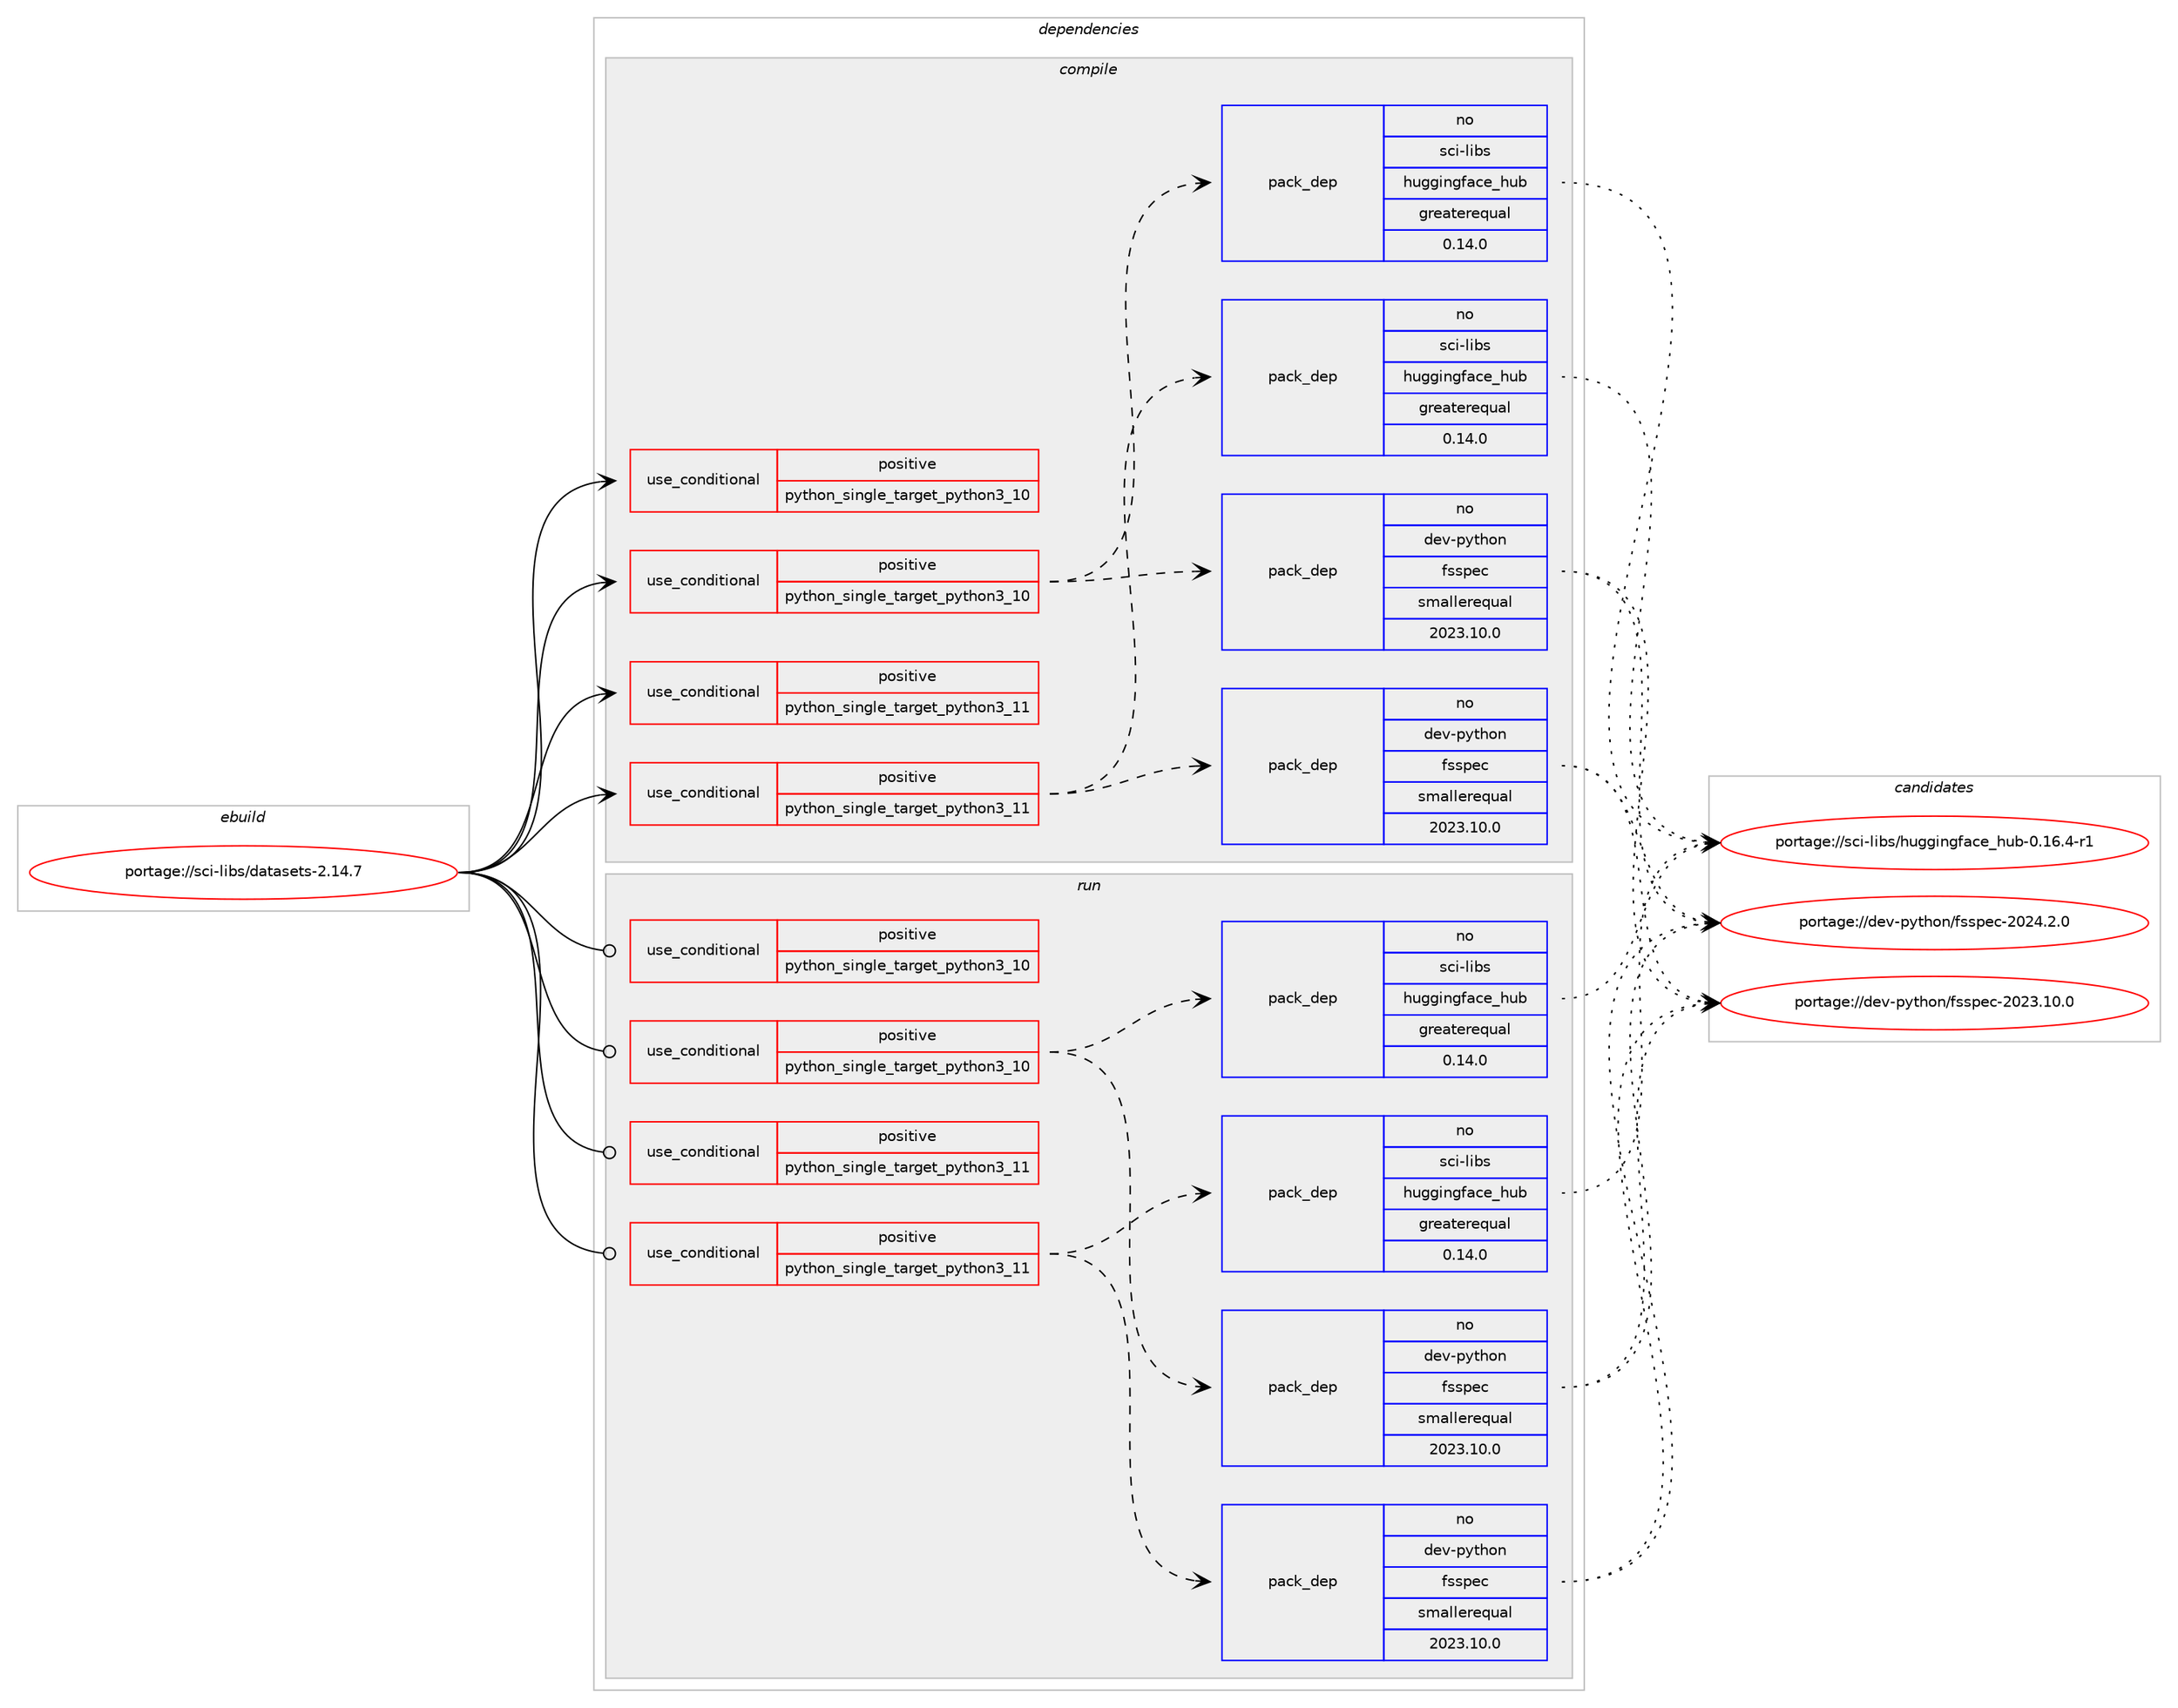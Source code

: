 digraph prolog {

# *************
# Graph options
# *************

newrank=true;
concentrate=true;
compound=true;
graph [rankdir=LR,fontname=Helvetica,fontsize=10,ranksep=1.5];#, ranksep=2.5, nodesep=0.2];
edge  [arrowhead=vee];
node  [fontname=Helvetica,fontsize=10];

# **********
# The ebuild
# **********

subgraph cluster_leftcol {
color=gray;
rank=same;
label=<<i>ebuild</i>>;
id [label="portage://sci-libs/datasets-2.14.7", color=red, width=4, href="../sci-libs/datasets-2.14.7.svg"];
}

# ****************
# The dependencies
# ****************

subgraph cluster_midcol {
color=gray;
label=<<i>dependencies</i>>;
subgraph cluster_compile {
fillcolor="#eeeeee";
style=filled;
label=<<i>compile</i>>;
subgraph cond9982 {
dependency14782 [label=<<TABLE BORDER="0" CELLBORDER="1" CELLSPACING="0" CELLPADDING="4"><TR><TD ROWSPAN="3" CELLPADDING="10">use_conditional</TD></TR><TR><TD>positive</TD></TR><TR><TD>python_single_target_python3_10</TD></TR></TABLE>>, shape=none, color=red];
# *** BEGIN UNKNOWN DEPENDENCY TYPE (TODO) ***
# dependency14782 -> package_dependency(portage://sci-libs/datasets-2.14.7,install,no,dev-lang,python,none,[,,],[slot(3.10)],[])
# *** END UNKNOWN DEPENDENCY TYPE (TODO) ***

}
id:e -> dependency14782:w [weight=20,style="solid",arrowhead="vee"];
subgraph cond9983 {
dependency14783 [label=<<TABLE BORDER="0" CELLBORDER="1" CELLSPACING="0" CELLPADDING="4"><TR><TD ROWSPAN="3" CELLPADDING="10">use_conditional</TD></TR><TR><TD>positive</TD></TR><TR><TD>python_single_target_python3_10</TD></TR></TABLE>>, shape=none, color=red];
# *** BEGIN UNKNOWN DEPENDENCY TYPE (TODO) ***
# dependency14783 -> package_dependency(portage://sci-libs/datasets-2.14.7,install,no,dev-python,absl-py,none,[,,],[],[use(enable(python_targets_python3_10),negative)])
# *** END UNKNOWN DEPENDENCY TYPE (TODO) ***

# *** BEGIN UNKNOWN DEPENDENCY TYPE (TODO) ***
# dependency14783 -> package_dependency(portage://sci-libs/datasets-2.14.7,install,no,dev-python,aiohttp,none,[,,],[],[use(enable(python_targets_python3_10),negative)])
# *** END UNKNOWN DEPENDENCY TYPE (TODO) ***

subgraph pack4665 {
dependency14784 [label=<<TABLE BORDER="0" CELLBORDER="1" CELLSPACING="0" CELLPADDING="4" WIDTH="220"><TR><TD ROWSPAN="6" CELLPADDING="30">pack_dep</TD></TR><TR><TD WIDTH="110">no</TD></TR><TR><TD>dev-python</TD></TR><TR><TD>fsspec</TD></TR><TR><TD>smallerequal</TD></TR><TR><TD>2023.10.0</TD></TR></TABLE>>, shape=none, color=blue];
}
dependency14783:e -> dependency14784:w [weight=20,style="dashed",arrowhead="vee"];
# *** BEGIN UNKNOWN DEPENDENCY TYPE (TODO) ***
# dependency14783 -> package_dependency(portage://sci-libs/datasets-2.14.7,install,no,dev-python,multiprocess,none,[,,],[],[use(enable(python_targets_python3_10),negative)])
# *** END UNKNOWN DEPENDENCY TYPE (TODO) ***

# *** BEGIN UNKNOWN DEPENDENCY TYPE (TODO) ***
# dependency14783 -> package_dependency(portage://sci-libs/datasets-2.14.7,install,no,dev-python,packaging,none,[,,],[],[use(enable(python_targets_python3_10),negative)])
# *** END UNKNOWN DEPENDENCY TYPE (TODO) ***

# *** BEGIN UNKNOWN DEPENDENCY TYPE (TODO) ***
# dependency14783 -> package_dependency(portage://sci-libs/datasets-2.14.7,install,no,dev-python,pandas,none,[,,],[],[use(enable(python_targets_python3_10),negative)])
# *** END UNKNOWN DEPENDENCY TYPE (TODO) ***

# *** BEGIN UNKNOWN DEPENDENCY TYPE (TODO) ***
# dependency14783 -> package_dependency(portage://sci-libs/datasets-2.14.7,install,no,dev-python,pyarrow,none,[,,],[],[use(enable(python_targets_python3_10),negative),use(enable(parquet),none),use(enable(snappy),none)])
# *** END UNKNOWN DEPENDENCY TYPE (TODO) ***

# *** BEGIN UNKNOWN DEPENDENCY TYPE (TODO) ***
# dependency14783 -> package_dependency(portage://sci-libs/datasets-2.14.7,install,no,dev-python,pyyaml,none,[,,],[],[use(enable(python_targets_python3_10),negative)])
# *** END UNKNOWN DEPENDENCY TYPE (TODO) ***

# *** BEGIN UNKNOWN DEPENDENCY TYPE (TODO) ***
# dependency14783 -> package_dependency(portage://sci-libs/datasets-2.14.7,install,no,dev-python,tqdm,none,[,,],[],[use(enable(python_targets_python3_10),negative)])
# *** END UNKNOWN DEPENDENCY TYPE (TODO) ***

# *** BEGIN UNKNOWN DEPENDENCY TYPE (TODO) ***
# dependency14783 -> package_dependency(portage://sci-libs/datasets-2.14.7,install,no,dev-python,xxhash,none,[,,],[],[use(enable(python_targets_python3_10),negative)])
# *** END UNKNOWN DEPENDENCY TYPE (TODO) ***

# *** BEGIN UNKNOWN DEPENDENCY TYPE (TODO) ***
# dependency14783 -> package_dependency(portage://sci-libs/datasets-2.14.7,install,no,dev-python,zstandard,none,[,,],[],[use(enable(python_targets_python3_10),negative)])
# *** END UNKNOWN DEPENDENCY TYPE (TODO) ***

subgraph pack4666 {
dependency14785 [label=<<TABLE BORDER="0" CELLBORDER="1" CELLSPACING="0" CELLPADDING="4" WIDTH="220"><TR><TD ROWSPAN="6" CELLPADDING="30">pack_dep</TD></TR><TR><TD WIDTH="110">no</TD></TR><TR><TD>sci-libs</TD></TR><TR><TD>huggingface_hub</TD></TR><TR><TD>greaterequal</TD></TR><TR><TD>0.14.0</TD></TR></TABLE>>, shape=none, color=blue];
}
dependency14783:e -> dependency14785:w [weight=20,style="dashed",arrowhead="vee"];
# *** BEGIN UNKNOWN DEPENDENCY TYPE (TODO) ***
# dependency14783 -> package_dependency(portage://sci-libs/datasets-2.14.7,install,no,sci-libs,scikit-learn,none,[,,],[],[use(enable(python_targets_python3_10),negative)])
# *** END UNKNOWN DEPENDENCY TYPE (TODO) ***

}
id:e -> dependency14783:w [weight=20,style="solid",arrowhead="vee"];
subgraph cond9984 {
dependency14786 [label=<<TABLE BORDER="0" CELLBORDER="1" CELLSPACING="0" CELLPADDING="4"><TR><TD ROWSPAN="3" CELLPADDING="10">use_conditional</TD></TR><TR><TD>positive</TD></TR><TR><TD>python_single_target_python3_11</TD></TR></TABLE>>, shape=none, color=red];
# *** BEGIN UNKNOWN DEPENDENCY TYPE (TODO) ***
# dependency14786 -> package_dependency(portage://sci-libs/datasets-2.14.7,install,no,dev-lang,python,none,[,,],[slot(3.11)],[])
# *** END UNKNOWN DEPENDENCY TYPE (TODO) ***

}
id:e -> dependency14786:w [weight=20,style="solid",arrowhead="vee"];
subgraph cond9985 {
dependency14787 [label=<<TABLE BORDER="0" CELLBORDER="1" CELLSPACING="0" CELLPADDING="4"><TR><TD ROWSPAN="3" CELLPADDING="10">use_conditional</TD></TR><TR><TD>positive</TD></TR><TR><TD>python_single_target_python3_11</TD></TR></TABLE>>, shape=none, color=red];
# *** BEGIN UNKNOWN DEPENDENCY TYPE (TODO) ***
# dependency14787 -> package_dependency(portage://sci-libs/datasets-2.14.7,install,no,dev-python,absl-py,none,[,,],[],[use(enable(python_targets_python3_11),negative)])
# *** END UNKNOWN DEPENDENCY TYPE (TODO) ***

# *** BEGIN UNKNOWN DEPENDENCY TYPE (TODO) ***
# dependency14787 -> package_dependency(portage://sci-libs/datasets-2.14.7,install,no,dev-python,aiohttp,none,[,,],[],[use(enable(python_targets_python3_11),negative)])
# *** END UNKNOWN DEPENDENCY TYPE (TODO) ***

subgraph pack4667 {
dependency14788 [label=<<TABLE BORDER="0" CELLBORDER="1" CELLSPACING="0" CELLPADDING="4" WIDTH="220"><TR><TD ROWSPAN="6" CELLPADDING="30">pack_dep</TD></TR><TR><TD WIDTH="110">no</TD></TR><TR><TD>dev-python</TD></TR><TR><TD>fsspec</TD></TR><TR><TD>smallerequal</TD></TR><TR><TD>2023.10.0</TD></TR></TABLE>>, shape=none, color=blue];
}
dependency14787:e -> dependency14788:w [weight=20,style="dashed",arrowhead="vee"];
# *** BEGIN UNKNOWN DEPENDENCY TYPE (TODO) ***
# dependency14787 -> package_dependency(portage://sci-libs/datasets-2.14.7,install,no,dev-python,multiprocess,none,[,,],[],[use(enable(python_targets_python3_11),negative)])
# *** END UNKNOWN DEPENDENCY TYPE (TODO) ***

# *** BEGIN UNKNOWN DEPENDENCY TYPE (TODO) ***
# dependency14787 -> package_dependency(portage://sci-libs/datasets-2.14.7,install,no,dev-python,packaging,none,[,,],[],[use(enable(python_targets_python3_11),negative)])
# *** END UNKNOWN DEPENDENCY TYPE (TODO) ***

# *** BEGIN UNKNOWN DEPENDENCY TYPE (TODO) ***
# dependency14787 -> package_dependency(portage://sci-libs/datasets-2.14.7,install,no,dev-python,pandas,none,[,,],[],[use(enable(python_targets_python3_11),negative)])
# *** END UNKNOWN DEPENDENCY TYPE (TODO) ***

# *** BEGIN UNKNOWN DEPENDENCY TYPE (TODO) ***
# dependency14787 -> package_dependency(portage://sci-libs/datasets-2.14.7,install,no,dev-python,pyarrow,none,[,,],[],[use(enable(python_targets_python3_11),negative),use(enable(parquet),none),use(enable(snappy),none)])
# *** END UNKNOWN DEPENDENCY TYPE (TODO) ***

# *** BEGIN UNKNOWN DEPENDENCY TYPE (TODO) ***
# dependency14787 -> package_dependency(portage://sci-libs/datasets-2.14.7,install,no,dev-python,pyyaml,none,[,,],[],[use(enable(python_targets_python3_11),negative)])
# *** END UNKNOWN DEPENDENCY TYPE (TODO) ***

# *** BEGIN UNKNOWN DEPENDENCY TYPE (TODO) ***
# dependency14787 -> package_dependency(portage://sci-libs/datasets-2.14.7,install,no,dev-python,tqdm,none,[,,],[],[use(enable(python_targets_python3_11),negative)])
# *** END UNKNOWN DEPENDENCY TYPE (TODO) ***

# *** BEGIN UNKNOWN DEPENDENCY TYPE (TODO) ***
# dependency14787 -> package_dependency(portage://sci-libs/datasets-2.14.7,install,no,dev-python,xxhash,none,[,,],[],[use(enable(python_targets_python3_11),negative)])
# *** END UNKNOWN DEPENDENCY TYPE (TODO) ***

# *** BEGIN UNKNOWN DEPENDENCY TYPE (TODO) ***
# dependency14787 -> package_dependency(portage://sci-libs/datasets-2.14.7,install,no,dev-python,zstandard,none,[,,],[],[use(enable(python_targets_python3_11),negative)])
# *** END UNKNOWN DEPENDENCY TYPE (TODO) ***

subgraph pack4668 {
dependency14789 [label=<<TABLE BORDER="0" CELLBORDER="1" CELLSPACING="0" CELLPADDING="4" WIDTH="220"><TR><TD ROWSPAN="6" CELLPADDING="30">pack_dep</TD></TR><TR><TD WIDTH="110">no</TD></TR><TR><TD>sci-libs</TD></TR><TR><TD>huggingface_hub</TD></TR><TR><TD>greaterequal</TD></TR><TR><TD>0.14.0</TD></TR></TABLE>>, shape=none, color=blue];
}
dependency14787:e -> dependency14789:w [weight=20,style="dashed",arrowhead="vee"];
# *** BEGIN UNKNOWN DEPENDENCY TYPE (TODO) ***
# dependency14787 -> package_dependency(portage://sci-libs/datasets-2.14.7,install,no,sci-libs,scikit-learn,none,[,,],[],[use(enable(python_targets_python3_11),negative)])
# *** END UNKNOWN DEPENDENCY TYPE (TODO) ***

}
id:e -> dependency14787:w [weight=20,style="solid",arrowhead="vee"];
# *** BEGIN UNKNOWN DEPENDENCY TYPE (TODO) ***
# id -> package_dependency(portage://sci-libs/datasets-2.14.7,install,no,sci-libs,pytorch,none,[,,],[],[use(optenable(python_single_target_python3_10),negative),use(optenable(python_single_target_python3_11),negative)])
# *** END UNKNOWN DEPENDENCY TYPE (TODO) ***

}
subgraph cluster_compileandrun {
fillcolor="#eeeeee";
style=filled;
label=<<i>compile and run</i>>;
}
subgraph cluster_run {
fillcolor="#eeeeee";
style=filled;
label=<<i>run</i>>;
subgraph cond9986 {
dependency14790 [label=<<TABLE BORDER="0" CELLBORDER="1" CELLSPACING="0" CELLPADDING="4"><TR><TD ROWSPAN="3" CELLPADDING="10">use_conditional</TD></TR><TR><TD>positive</TD></TR><TR><TD>python_single_target_python3_10</TD></TR></TABLE>>, shape=none, color=red];
# *** BEGIN UNKNOWN DEPENDENCY TYPE (TODO) ***
# dependency14790 -> package_dependency(portage://sci-libs/datasets-2.14.7,run,no,dev-lang,python,none,[,,],[slot(3.10)],[])
# *** END UNKNOWN DEPENDENCY TYPE (TODO) ***

}
id:e -> dependency14790:w [weight=20,style="solid",arrowhead="odot"];
subgraph cond9987 {
dependency14791 [label=<<TABLE BORDER="0" CELLBORDER="1" CELLSPACING="0" CELLPADDING="4"><TR><TD ROWSPAN="3" CELLPADDING="10">use_conditional</TD></TR><TR><TD>positive</TD></TR><TR><TD>python_single_target_python3_10</TD></TR></TABLE>>, shape=none, color=red];
# *** BEGIN UNKNOWN DEPENDENCY TYPE (TODO) ***
# dependency14791 -> package_dependency(portage://sci-libs/datasets-2.14.7,run,no,dev-python,absl-py,none,[,,],[],[use(enable(python_targets_python3_10),negative)])
# *** END UNKNOWN DEPENDENCY TYPE (TODO) ***

# *** BEGIN UNKNOWN DEPENDENCY TYPE (TODO) ***
# dependency14791 -> package_dependency(portage://sci-libs/datasets-2.14.7,run,no,dev-python,aiohttp,none,[,,],[],[use(enable(python_targets_python3_10),negative)])
# *** END UNKNOWN DEPENDENCY TYPE (TODO) ***

subgraph pack4669 {
dependency14792 [label=<<TABLE BORDER="0" CELLBORDER="1" CELLSPACING="0" CELLPADDING="4" WIDTH="220"><TR><TD ROWSPAN="6" CELLPADDING="30">pack_dep</TD></TR><TR><TD WIDTH="110">no</TD></TR><TR><TD>dev-python</TD></TR><TR><TD>fsspec</TD></TR><TR><TD>smallerequal</TD></TR><TR><TD>2023.10.0</TD></TR></TABLE>>, shape=none, color=blue];
}
dependency14791:e -> dependency14792:w [weight=20,style="dashed",arrowhead="vee"];
# *** BEGIN UNKNOWN DEPENDENCY TYPE (TODO) ***
# dependency14791 -> package_dependency(portage://sci-libs/datasets-2.14.7,run,no,dev-python,multiprocess,none,[,,],[],[use(enable(python_targets_python3_10),negative)])
# *** END UNKNOWN DEPENDENCY TYPE (TODO) ***

# *** BEGIN UNKNOWN DEPENDENCY TYPE (TODO) ***
# dependency14791 -> package_dependency(portage://sci-libs/datasets-2.14.7,run,no,dev-python,packaging,none,[,,],[],[use(enable(python_targets_python3_10),negative)])
# *** END UNKNOWN DEPENDENCY TYPE (TODO) ***

# *** BEGIN UNKNOWN DEPENDENCY TYPE (TODO) ***
# dependency14791 -> package_dependency(portage://sci-libs/datasets-2.14.7,run,no,dev-python,pandas,none,[,,],[],[use(enable(python_targets_python3_10),negative)])
# *** END UNKNOWN DEPENDENCY TYPE (TODO) ***

# *** BEGIN UNKNOWN DEPENDENCY TYPE (TODO) ***
# dependency14791 -> package_dependency(portage://sci-libs/datasets-2.14.7,run,no,dev-python,pyarrow,none,[,,],[],[use(enable(python_targets_python3_10),negative),use(enable(parquet),none),use(enable(snappy),none)])
# *** END UNKNOWN DEPENDENCY TYPE (TODO) ***

# *** BEGIN UNKNOWN DEPENDENCY TYPE (TODO) ***
# dependency14791 -> package_dependency(portage://sci-libs/datasets-2.14.7,run,no,dev-python,pyyaml,none,[,,],[],[use(enable(python_targets_python3_10),negative)])
# *** END UNKNOWN DEPENDENCY TYPE (TODO) ***

# *** BEGIN UNKNOWN DEPENDENCY TYPE (TODO) ***
# dependency14791 -> package_dependency(portage://sci-libs/datasets-2.14.7,run,no,dev-python,tqdm,none,[,,],[],[use(enable(python_targets_python3_10),negative)])
# *** END UNKNOWN DEPENDENCY TYPE (TODO) ***

# *** BEGIN UNKNOWN DEPENDENCY TYPE (TODO) ***
# dependency14791 -> package_dependency(portage://sci-libs/datasets-2.14.7,run,no,dev-python,xxhash,none,[,,],[],[use(enable(python_targets_python3_10),negative)])
# *** END UNKNOWN DEPENDENCY TYPE (TODO) ***

# *** BEGIN UNKNOWN DEPENDENCY TYPE (TODO) ***
# dependency14791 -> package_dependency(portage://sci-libs/datasets-2.14.7,run,no,dev-python,zstandard,none,[,,],[],[use(enable(python_targets_python3_10),negative)])
# *** END UNKNOWN DEPENDENCY TYPE (TODO) ***

subgraph pack4670 {
dependency14793 [label=<<TABLE BORDER="0" CELLBORDER="1" CELLSPACING="0" CELLPADDING="4" WIDTH="220"><TR><TD ROWSPAN="6" CELLPADDING="30">pack_dep</TD></TR><TR><TD WIDTH="110">no</TD></TR><TR><TD>sci-libs</TD></TR><TR><TD>huggingface_hub</TD></TR><TR><TD>greaterequal</TD></TR><TR><TD>0.14.0</TD></TR></TABLE>>, shape=none, color=blue];
}
dependency14791:e -> dependency14793:w [weight=20,style="dashed",arrowhead="vee"];
# *** BEGIN UNKNOWN DEPENDENCY TYPE (TODO) ***
# dependency14791 -> package_dependency(portage://sci-libs/datasets-2.14.7,run,no,sci-libs,scikit-learn,none,[,,],[],[use(enable(python_targets_python3_10),negative)])
# *** END UNKNOWN DEPENDENCY TYPE (TODO) ***

}
id:e -> dependency14791:w [weight=20,style="solid",arrowhead="odot"];
subgraph cond9988 {
dependency14794 [label=<<TABLE BORDER="0" CELLBORDER="1" CELLSPACING="0" CELLPADDING="4"><TR><TD ROWSPAN="3" CELLPADDING="10">use_conditional</TD></TR><TR><TD>positive</TD></TR><TR><TD>python_single_target_python3_11</TD></TR></TABLE>>, shape=none, color=red];
# *** BEGIN UNKNOWN DEPENDENCY TYPE (TODO) ***
# dependency14794 -> package_dependency(portage://sci-libs/datasets-2.14.7,run,no,dev-lang,python,none,[,,],[slot(3.11)],[])
# *** END UNKNOWN DEPENDENCY TYPE (TODO) ***

}
id:e -> dependency14794:w [weight=20,style="solid",arrowhead="odot"];
subgraph cond9989 {
dependency14795 [label=<<TABLE BORDER="0" CELLBORDER="1" CELLSPACING="0" CELLPADDING="4"><TR><TD ROWSPAN="3" CELLPADDING="10">use_conditional</TD></TR><TR><TD>positive</TD></TR><TR><TD>python_single_target_python3_11</TD></TR></TABLE>>, shape=none, color=red];
# *** BEGIN UNKNOWN DEPENDENCY TYPE (TODO) ***
# dependency14795 -> package_dependency(portage://sci-libs/datasets-2.14.7,run,no,dev-python,absl-py,none,[,,],[],[use(enable(python_targets_python3_11),negative)])
# *** END UNKNOWN DEPENDENCY TYPE (TODO) ***

# *** BEGIN UNKNOWN DEPENDENCY TYPE (TODO) ***
# dependency14795 -> package_dependency(portage://sci-libs/datasets-2.14.7,run,no,dev-python,aiohttp,none,[,,],[],[use(enable(python_targets_python3_11),negative)])
# *** END UNKNOWN DEPENDENCY TYPE (TODO) ***

subgraph pack4671 {
dependency14796 [label=<<TABLE BORDER="0" CELLBORDER="1" CELLSPACING="0" CELLPADDING="4" WIDTH="220"><TR><TD ROWSPAN="6" CELLPADDING="30">pack_dep</TD></TR><TR><TD WIDTH="110">no</TD></TR><TR><TD>dev-python</TD></TR><TR><TD>fsspec</TD></TR><TR><TD>smallerequal</TD></TR><TR><TD>2023.10.0</TD></TR></TABLE>>, shape=none, color=blue];
}
dependency14795:e -> dependency14796:w [weight=20,style="dashed",arrowhead="vee"];
# *** BEGIN UNKNOWN DEPENDENCY TYPE (TODO) ***
# dependency14795 -> package_dependency(portage://sci-libs/datasets-2.14.7,run,no,dev-python,multiprocess,none,[,,],[],[use(enable(python_targets_python3_11),negative)])
# *** END UNKNOWN DEPENDENCY TYPE (TODO) ***

# *** BEGIN UNKNOWN DEPENDENCY TYPE (TODO) ***
# dependency14795 -> package_dependency(portage://sci-libs/datasets-2.14.7,run,no,dev-python,packaging,none,[,,],[],[use(enable(python_targets_python3_11),negative)])
# *** END UNKNOWN DEPENDENCY TYPE (TODO) ***

# *** BEGIN UNKNOWN DEPENDENCY TYPE (TODO) ***
# dependency14795 -> package_dependency(portage://sci-libs/datasets-2.14.7,run,no,dev-python,pandas,none,[,,],[],[use(enable(python_targets_python3_11),negative)])
# *** END UNKNOWN DEPENDENCY TYPE (TODO) ***

# *** BEGIN UNKNOWN DEPENDENCY TYPE (TODO) ***
# dependency14795 -> package_dependency(portage://sci-libs/datasets-2.14.7,run,no,dev-python,pyarrow,none,[,,],[],[use(enable(python_targets_python3_11),negative),use(enable(parquet),none),use(enable(snappy),none)])
# *** END UNKNOWN DEPENDENCY TYPE (TODO) ***

# *** BEGIN UNKNOWN DEPENDENCY TYPE (TODO) ***
# dependency14795 -> package_dependency(portage://sci-libs/datasets-2.14.7,run,no,dev-python,pyyaml,none,[,,],[],[use(enable(python_targets_python3_11),negative)])
# *** END UNKNOWN DEPENDENCY TYPE (TODO) ***

# *** BEGIN UNKNOWN DEPENDENCY TYPE (TODO) ***
# dependency14795 -> package_dependency(portage://sci-libs/datasets-2.14.7,run,no,dev-python,tqdm,none,[,,],[],[use(enable(python_targets_python3_11),negative)])
# *** END UNKNOWN DEPENDENCY TYPE (TODO) ***

# *** BEGIN UNKNOWN DEPENDENCY TYPE (TODO) ***
# dependency14795 -> package_dependency(portage://sci-libs/datasets-2.14.7,run,no,dev-python,xxhash,none,[,,],[],[use(enable(python_targets_python3_11),negative)])
# *** END UNKNOWN DEPENDENCY TYPE (TODO) ***

# *** BEGIN UNKNOWN DEPENDENCY TYPE (TODO) ***
# dependency14795 -> package_dependency(portage://sci-libs/datasets-2.14.7,run,no,dev-python,zstandard,none,[,,],[],[use(enable(python_targets_python3_11),negative)])
# *** END UNKNOWN DEPENDENCY TYPE (TODO) ***

subgraph pack4672 {
dependency14797 [label=<<TABLE BORDER="0" CELLBORDER="1" CELLSPACING="0" CELLPADDING="4" WIDTH="220"><TR><TD ROWSPAN="6" CELLPADDING="30">pack_dep</TD></TR><TR><TD WIDTH="110">no</TD></TR><TR><TD>sci-libs</TD></TR><TR><TD>huggingface_hub</TD></TR><TR><TD>greaterequal</TD></TR><TR><TD>0.14.0</TD></TR></TABLE>>, shape=none, color=blue];
}
dependency14795:e -> dependency14797:w [weight=20,style="dashed",arrowhead="vee"];
# *** BEGIN UNKNOWN DEPENDENCY TYPE (TODO) ***
# dependency14795 -> package_dependency(portage://sci-libs/datasets-2.14.7,run,no,sci-libs,scikit-learn,none,[,,],[],[use(enable(python_targets_python3_11),negative)])
# *** END UNKNOWN DEPENDENCY TYPE (TODO) ***

}
id:e -> dependency14795:w [weight=20,style="solid",arrowhead="odot"];
# *** BEGIN UNKNOWN DEPENDENCY TYPE (TODO) ***
# id -> package_dependency(portage://sci-libs/datasets-2.14.7,run,no,sci-libs,pytorch,none,[,,],[],[use(optenable(python_single_target_python3_10),negative),use(optenable(python_single_target_python3_11),negative)])
# *** END UNKNOWN DEPENDENCY TYPE (TODO) ***

}
}

# **************
# The candidates
# **************

subgraph cluster_choices {
rank=same;
color=gray;
label=<<i>candidates</i>>;

subgraph choice4665 {
color=black;
nodesep=1;
choice10010111845112121116104111110471021151151121019945504850514649484648 [label="portage://dev-python/fsspec-2023.10.0", color=red, width=4,href="../dev-python/fsspec-2023.10.0.svg"];
choice100101118451121211161041111104710211511511210199455048505246504648 [label="portage://dev-python/fsspec-2024.2.0", color=red, width=4,href="../dev-python/fsspec-2024.2.0.svg"];
dependency14784:e -> choice10010111845112121116104111110471021151151121019945504850514649484648:w [style=dotted,weight="100"];
dependency14784:e -> choice100101118451121211161041111104710211511511210199455048505246504648:w [style=dotted,weight="100"];
}
subgraph choice4666 {
color=black;
nodesep=1;
choice1159910545108105981154710411710310310511010310297991019510411798454846495446524511449 [label="portage://sci-libs/huggingface_hub-0.16.4-r1", color=red, width=4,href="../sci-libs/huggingface_hub-0.16.4-r1.svg"];
dependency14785:e -> choice1159910545108105981154710411710310310511010310297991019510411798454846495446524511449:w [style=dotted,weight="100"];
}
subgraph choice4667 {
color=black;
nodesep=1;
choice10010111845112121116104111110471021151151121019945504850514649484648 [label="portage://dev-python/fsspec-2023.10.0", color=red, width=4,href="../dev-python/fsspec-2023.10.0.svg"];
choice100101118451121211161041111104710211511511210199455048505246504648 [label="portage://dev-python/fsspec-2024.2.0", color=red, width=4,href="../dev-python/fsspec-2024.2.0.svg"];
dependency14788:e -> choice10010111845112121116104111110471021151151121019945504850514649484648:w [style=dotted,weight="100"];
dependency14788:e -> choice100101118451121211161041111104710211511511210199455048505246504648:w [style=dotted,weight="100"];
}
subgraph choice4668 {
color=black;
nodesep=1;
choice1159910545108105981154710411710310310511010310297991019510411798454846495446524511449 [label="portage://sci-libs/huggingface_hub-0.16.4-r1", color=red, width=4,href="../sci-libs/huggingface_hub-0.16.4-r1.svg"];
dependency14789:e -> choice1159910545108105981154710411710310310511010310297991019510411798454846495446524511449:w [style=dotted,weight="100"];
}
subgraph choice4669 {
color=black;
nodesep=1;
choice10010111845112121116104111110471021151151121019945504850514649484648 [label="portage://dev-python/fsspec-2023.10.0", color=red, width=4,href="../dev-python/fsspec-2023.10.0.svg"];
choice100101118451121211161041111104710211511511210199455048505246504648 [label="portage://dev-python/fsspec-2024.2.0", color=red, width=4,href="../dev-python/fsspec-2024.2.0.svg"];
dependency14792:e -> choice10010111845112121116104111110471021151151121019945504850514649484648:w [style=dotted,weight="100"];
dependency14792:e -> choice100101118451121211161041111104710211511511210199455048505246504648:w [style=dotted,weight="100"];
}
subgraph choice4670 {
color=black;
nodesep=1;
choice1159910545108105981154710411710310310511010310297991019510411798454846495446524511449 [label="portage://sci-libs/huggingface_hub-0.16.4-r1", color=red, width=4,href="../sci-libs/huggingface_hub-0.16.4-r1.svg"];
dependency14793:e -> choice1159910545108105981154710411710310310511010310297991019510411798454846495446524511449:w [style=dotted,weight="100"];
}
subgraph choice4671 {
color=black;
nodesep=1;
choice10010111845112121116104111110471021151151121019945504850514649484648 [label="portage://dev-python/fsspec-2023.10.0", color=red, width=4,href="../dev-python/fsspec-2023.10.0.svg"];
choice100101118451121211161041111104710211511511210199455048505246504648 [label="portage://dev-python/fsspec-2024.2.0", color=red, width=4,href="../dev-python/fsspec-2024.2.0.svg"];
dependency14796:e -> choice10010111845112121116104111110471021151151121019945504850514649484648:w [style=dotted,weight="100"];
dependency14796:e -> choice100101118451121211161041111104710211511511210199455048505246504648:w [style=dotted,weight="100"];
}
subgraph choice4672 {
color=black;
nodesep=1;
choice1159910545108105981154710411710310310511010310297991019510411798454846495446524511449 [label="portage://sci-libs/huggingface_hub-0.16.4-r1", color=red, width=4,href="../sci-libs/huggingface_hub-0.16.4-r1.svg"];
dependency14797:e -> choice1159910545108105981154710411710310310511010310297991019510411798454846495446524511449:w [style=dotted,weight="100"];
}
}

}
